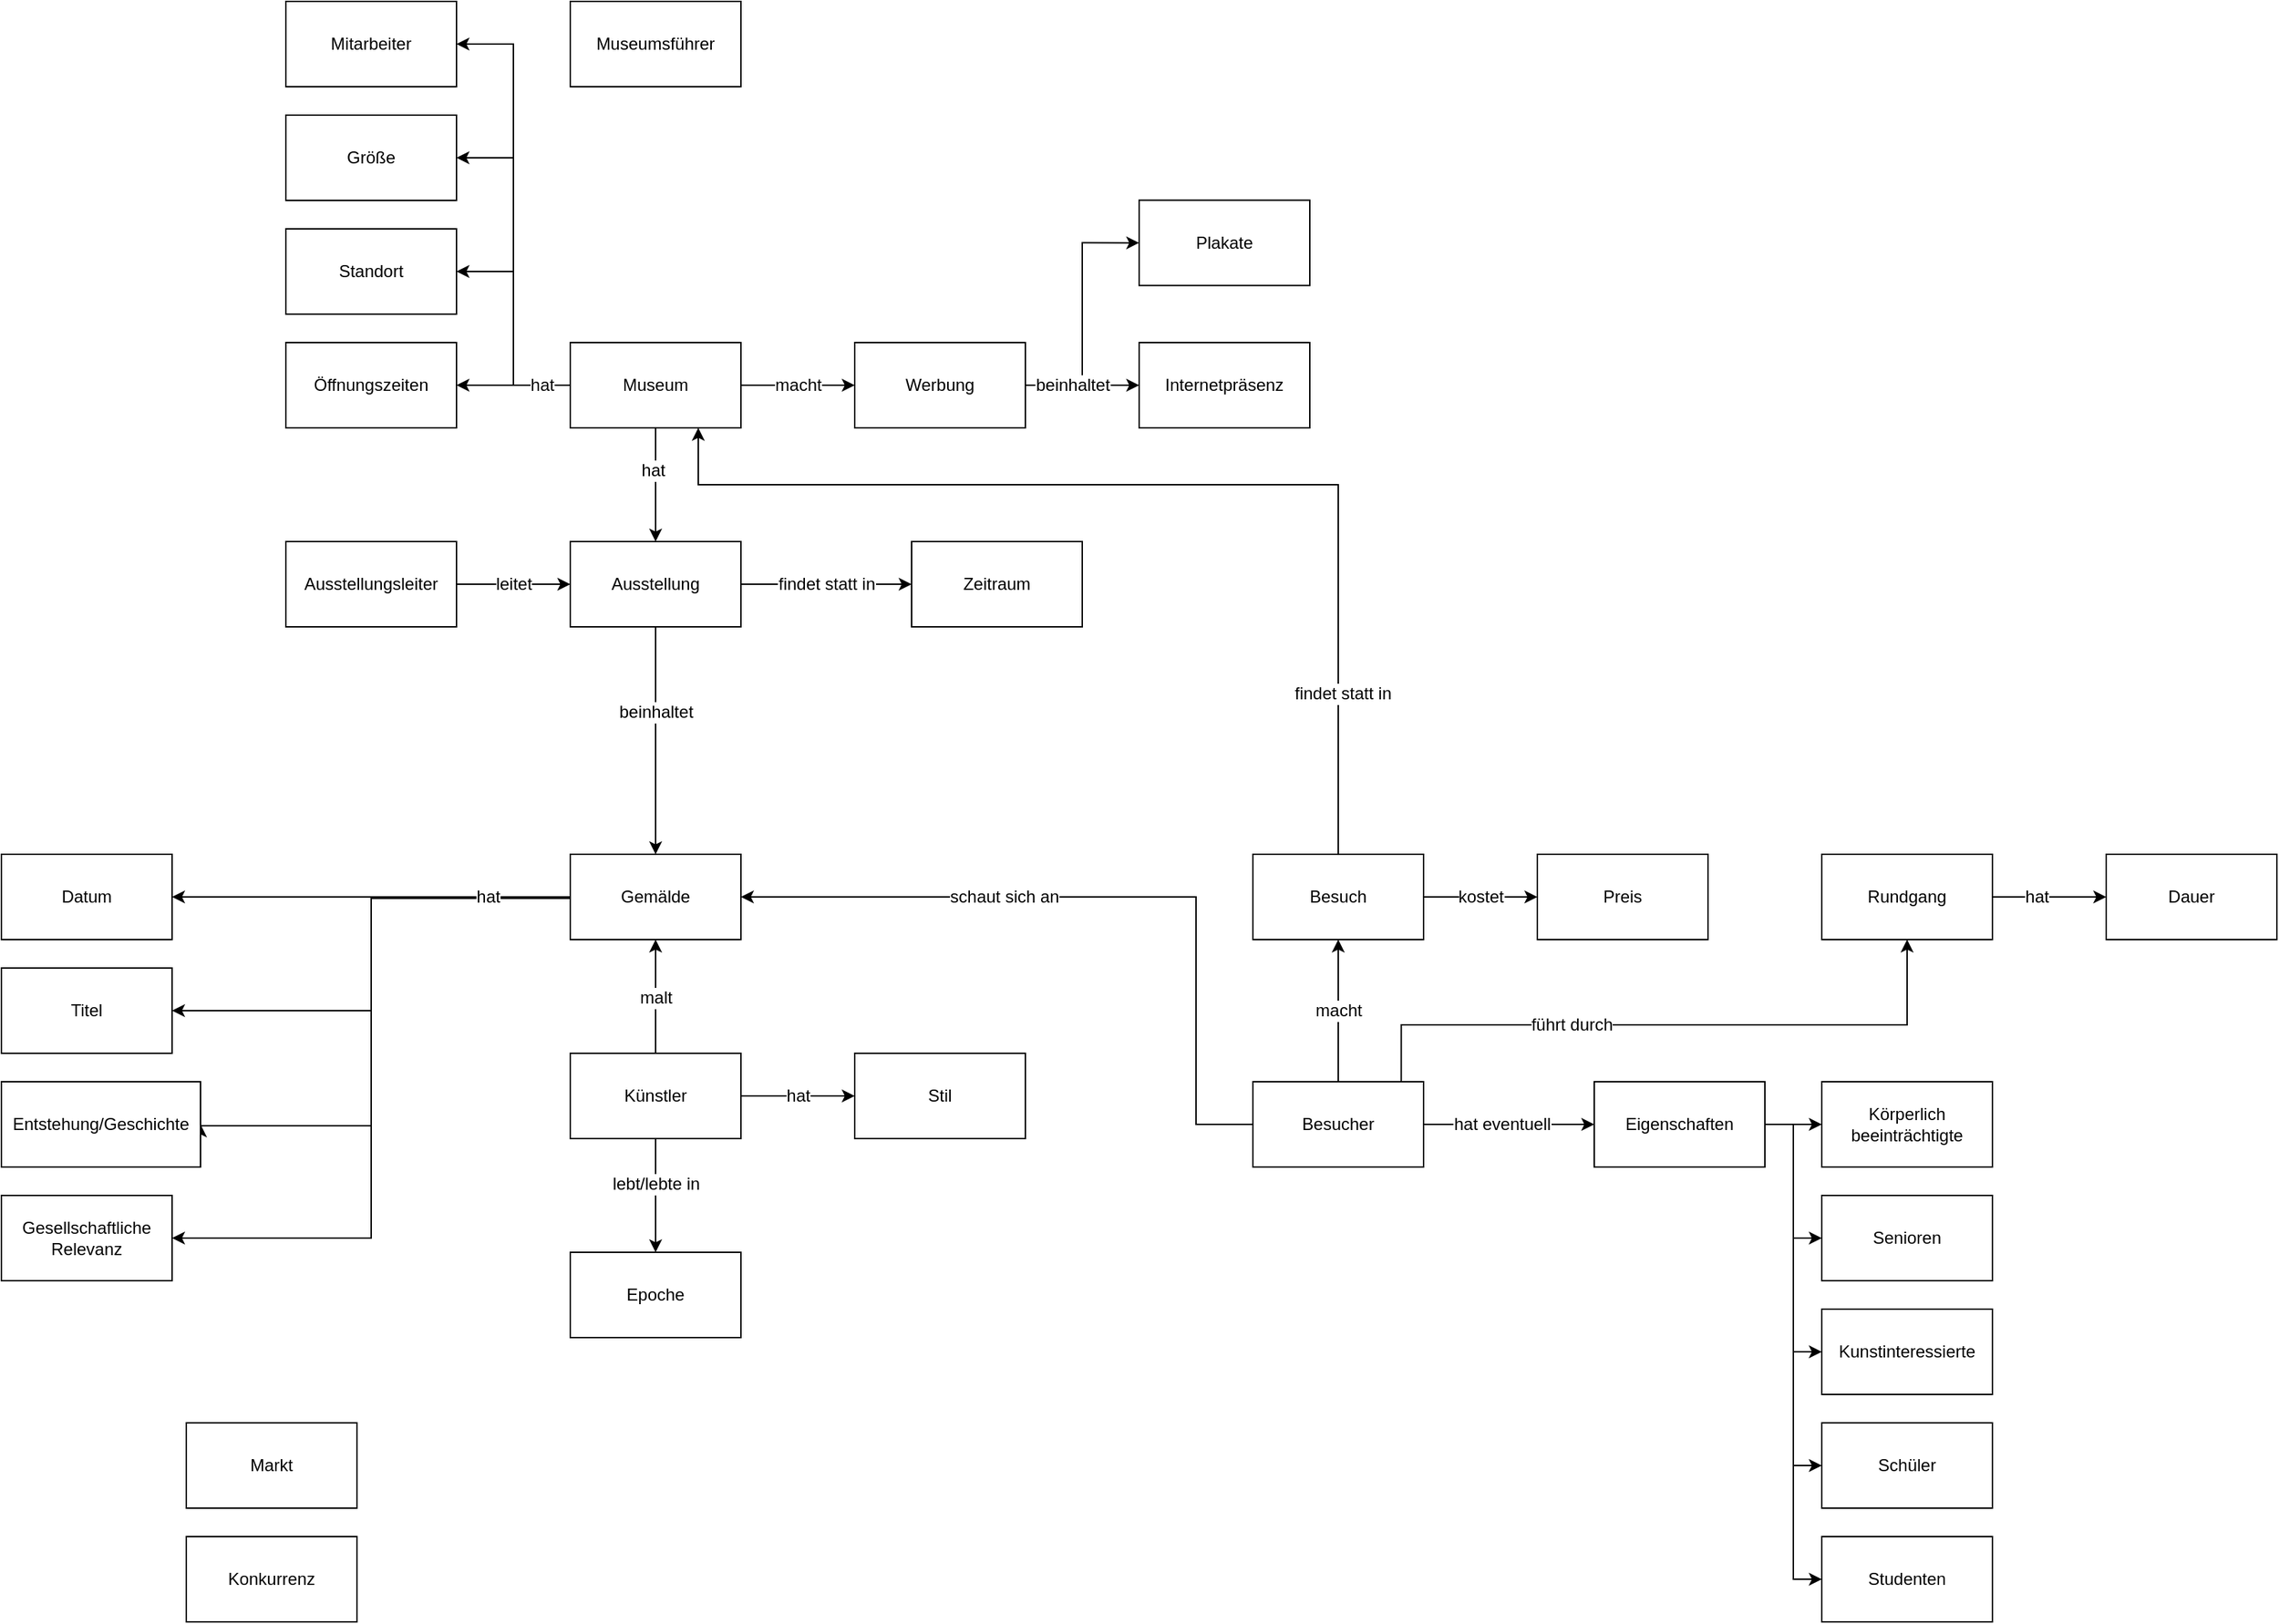 <mxfile version="12.1.3" type="device" pages="1"><diagram id="DTCphP-2Cjq5AH7R6jPA" name="Page-1"><mxGraphModel dx="2557" dy="2091" grid="1" gridSize="10" guides="1" tooltips="1" connect="1" arrows="1" fold="1" page="1" pageScale="1" pageWidth="827" pageHeight="1169" math="0" shadow="0"><root><mxCell id="0"/><mxCell id="1" parent="0"/><mxCell id="EQRcXNLws0SDxbin8r4f-14" style="edgeStyle=orthogonalEdgeStyle;rounded=0;orthogonalLoop=1;jettySize=auto;html=1;entryX=0.5;entryY=0;entryDx=0;entryDy=0;" edge="1" parent="1" source="bRfZF93kQrxR2iBO-XuJ-1" target="bRfZF93kQrxR2iBO-XuJ-35"><mxGeometry relative="1" as="geometry"/></mxCell><mxCell id="EQRcXNLws0SDxbin8r4f-15" value="hat" style="text;html=1;resizable=0;points=[];align=center;verticalAlign=middle;labelBackgroundColor=#ffffff;" vertex="1" connectable="0" parent="EQRcXNLws0SDxbin8r4f-14"><mxGeometry y="-10" relative="1" as="geometry"><mxPoint x="8" y="-10" as="offset"/></mxGeometry></mxCell><mxCell id="EQRcXNLws0SDxbin8r4f-16" style="edgeStyle=orthogonalEdgeStyle;rounded=0;orthogonalLoop=1;jettySize=auto;html=1;entryX=0;entryY=0.5;entryDx=0;entryDy=0;" edge="1" parent="1" source="bRfZF93kQrxR2iBO-XuJ-1" target="bRfZF93kQrxR2iBO-XuJ-28"><mxGeometry relative="1" as="geometry"/></mxCell><mxCell id="EQRcXNLws0SDxbin8r4f-17" value="macht" style="text;html=1;resizable=0;points=[];align=center;verticalAlign=middle;labelBackgroundColor=#ffffff;" vertex="1" connectable="0" parent="EQRcXNLws0SDxbin8r4f-16"><mxGeometry x="-0.234" y="-1" relative="1" as="geometry"><mxPoint x="9" y="-1" as="offset"/></mxGeometry></mxCell><mxCell id="EQRcXNLws0SDxbin8r4f-29" style="edgeStyle=orthogonalEdgeStyle;rounded=0;orthogonalLoop=1;jettySize=auto;html=1;entryX=1;entryY=0.5;entryDx=0;entryDy=0;" edge="1" parent="1" source="bRfZF93kQrxR2iBO-XuJ-1" target="bRfZF93kQrxR2iBO-XuJ-37"><mxGeometry relative="1" as="geometry"/></mxCell><mxCell id="EQRcXNLws0SDxbin8r4f-30" style="edgeStyle=orthogonalEdgeStyle;rounded=0;orthogonalLoop=1;jettySize=auto;html=1;entryX=1;entryY=0.5;entryDx=0;entryDy=0;" edge="1" parent="1" source="bRfZF93kQrxR2iBO-XuJ-1" target="bRfZF93kQrxR2iBO-XuJ-18"><mxGeometry relative="1" as="geometry"/></mxCell><mxCell id="EQRcXNLws0SDxbin8r4f-31" style="edgeStyle=orthogonalEdgeStyle;rounded=0;orthogonalLoop=1;jettySize=auto;html=1;entryX=1;entryY=0.5;entryDx=0;entryDy=0;" edge="1" parent="1" source="bRfZF93kQrxR2iBO-XuJ-1" target="bRfZF93kQrxR2iBO-XuJ-19"><mxGeometry relative="1" as="geometry"/></mxCell><mxCell id="EQRcXNLws0SDxbin8r4f-34" style="edgeStyle=orthogonalEdgeStyle;rounded=0;orthogonalLoop=1;jettySize=auto;html=1;entryX=1;entryY=0.5;entryDx=0;entryDy=0;" edge="1" parent="1" source="bRfZF93kQrxR2iBO-XuJ-1" target="bRfZF93kQrxR2iBO-XuJ-21"><mxGeometry relative="1" as="geometry"/></mxCell><mxCell id="EQRcXNLws0SDxbin8r4f-36" value="hat" style="text;html=1;resizable=0;points=[];align=center;verticalAlign=middle;labelBackgroundColor=#ffffff;" vertex="1" connectable="0" parent="EQRcXNLws0SDxbin8r4f-34"><mxGeometry x="-0.836" relative="1" as="geometry"><mxPoint x="6" as="offset"/></mxGeometry></mxCell><mxCell id="bRfZF93kQrxR2iBO-XuJ-1" value="Museum" style="rounded=0;whiteSpace=wrap;html=1;" parent="1" vertex="1"><mxGeometry x="160" y="80" width="120" height="60" as="geometry"/></mxCell><mxCell id="EQRcXNLws0SDxbin8r4f-6" style="edgeStyle=orthogonalEdgeStyle;rounded=0;orthogonalLoop=1;jettySize=auto;html=1;" edge="1" parent="1" source="bRfZF93kQrxR2iBO-XuJ-2" target="bRfZF93kQrxR2iBO-XuJ-6"><mxGeometry relative="1" as="geometry"/></mxCell><mxCell id="EQRcXNLws0SDxbin8r4f-7" value="malt" style="text;html=1;resizable=0;points=[];align=center;verticalAlign=middle;labelBackgroundColor=#ffffff;" vertex="1" connectable="0" parent="EQRcXNLws0SDxbin8r4f-6"><mxGeometry x="0.168" y="-1" relative="1" as="geometry"><mxPoint x="-1" y="7" as="offset"/></mxGeometry></mxCell><mxCell id="EQRcXNLws0SDxbin8r4f-8" style="edgeStyle=orthogonalEdgeStyle;rounded=0;orthogonalLoop=1;jettySize=auto;html=1;entryX=0;entryY=0.5;entryDx=0;entryDy=0;" edge="1" parent="1" source="bRfZF93kQrxR2iBO-XuJ-2" target="bRfZF93kQrxR2iBO-XuJ-22"><mxGeometry relative="1" as="geometry"/></mxCell><mxCell id="EQRcXNLws0SDxbin8r4f-9" value="hat" style="text;html=1;resizable=0;points=[];align=center;verticalAlign=middle;labelBackgroundColor=#ffffff;" vertex="1" connectable="0" parent="EQRcXNLws0SDxbin8r4f-8"><mxGeometry x="-0.297" relative="1" as="geometry"><mxPoint x="11.5" as="offset"/></mxGeometry></mxCell><mxCell id="EQRcXNLws0SDxbin8r4f-10" style="edgeStyle=orthogonalEdgeStyle;rounded=0;orthogonalLoop=1;jettySize=auto;html=1;" edge="1" parent="1" source="bRfZF93kQrxR2iBO-XuJ-2" target="bRfZF93kQrxR2iBO-XuJ-12"><mxGeometry relative="1" as="geometry"/></mxCell><mxCell id="EQRcXNLws0SDxbin8r4f-11" value="lebt/lebte in" style="text;html=1;resizable=0;points=[];align=center;verticalAlign=middle;labelBackgroundColor=#ffffff;" vertex="1" connectable="0" parent="EQRcXNLws0SDxbin8r4f-10"><mxGeometry x="-0.215" relative="1" as="geometry"><mxPoint as="offset"/></mxGeometry></mxCell><mxCell id="bRfZF93kQrxR2iBO-XuJ-2" value="Künstler" style="rounded=0;whiteSpace=wrap;html=1;" parent="1" vertex="1"><mxGeometry x="160" y="580" width="120" height="60" as="geometry"/></mxCell><mxCell id="EQRcXNLws0SDxbin8r4f-39" style="edgeStyle=orthogonalEdgeStyle;rounded=0;orthogonalLoop=1;jettySize=auto;html=1;entryX=0;entryY=0.5;entryDx=0;entryDy=0;" edge="1" parent="1" source="bRfZF93kQrxR2iBO-XuJ-3" target="bRfZF93kQrxR2iBO-XuJ-24"><mxGeometry relative="1" as="geometry"/></mxCell><mxCell id="EQRcXNLws0SDxbin8r4f-40" value="kostet" style="text;html=1;resizable=0;points=[];align=center;verticalAlign=middle;labelBackgroundColor=#ffffff;" vertex="1" connectable="0" parent="EQRcXNLws0SDxbin8r4f-39"><mxGeometry x="-0.234" relative="1" as="geometry"><mxPoint x="9" as="offset"/></mxGeometry></mxCell><mxCell id="EQRcXNLws0SDxbin8r4f-54" style="edgeStyle=orthogonalEdgeStyle;rounded=0;orthogonalLoop=1;jettySize=auto;html=1;entryX=0.75;entryY=1;entryDx=0;entryDy=0;" edge="1" parent="1" source="bRfZF93kQrxR2iBO-XuJ-3" target="bRfZF93kQrxR2iBO-XuJ-1"><mxGeometry relative="1" as="geometry"><Array as="points"><mxPoint x="700" y="180"/><mxPoint x="250" y="180"/></Array></mxGeometry></mxCell><mxCell id="EQRcXNLws0SDxbin8r4f-55" value="findet statt in" style="text;html=1;resizable=0;points=[];align=center;verticalAlign=middle;labelBackgroundColor=#ffffff;" vertex="1" connectable="0" parent="EQRcXNLws0SDxbin8r4f-54"><mxGeometry x="-0.698" y="-3" relative="1" as="geometry"><mxPoint as="offset"/></mxGeometry></mxCell><mxCell id="bRfZF93kQrxR2iBO-XuJ-3" value="Besuch" style="rounded=0;whiteSpace=wrap;html=1;" parent="1" vertex="1"><mxGeometry x="640" y="440" width="120" height="60" as="geometry"/></mxCell><mxCell id="EQRcXNLws0SDxbin8r4f-41" style="edgeStyle=orthogonalEdgeStyle;rounded=0;orthogonalLoop=1;jettySize=auto;html=1;" edge="1" parent="1" source="bRfZF93kQrxR2iBO-XuJ-4" target="bRfZF93kQrxR2iBO-XuJ-3"><mxGeometry relative="1" as="geometry"/></mxCell><mxCell id="EQRcXNLws0SDxbin8r4f-42" value="macht" style="text;html=1;resizable=0;points=[];align=center;verticalAlign=middle;labelBackgroundColor=#ffffff;" vertex="1" connectable="0" parent="EQRcXNLws0SDxbin8r4f-41"><mxGeometry x="0.217" y="-1" relative="1" as="geometry"><mxPoint x="-1" y="11" as="offset"/></mxGeometry></mxCell><mxCell id="EQRcXNLws0SDxbin8r4f-45" style="edgeStyle=orthogonalEdgeStyle;rounded=0;orthogonalLoop=1;jettySize=auto;html=1;entryX=0;entryY=0.5;entryDx=0;entryDy=0;" edge="1" parent="1" source="bRfZF93kQrxR2iBO-XuJ-4" target="EQRcXNLws0SDxbin8r4f-44"><mxGeometry relative="1" as="geometry"/></mxCell><mxCell id="EQRcXNLws0SDxbin8r4f-46" value="hat eventuell" style="text;html=1;resizable=0;points=[];align=center;verticalAlign=middle;labelBackgroundColor=#ffffff;" vertex="1" connectable="0" parent="EQRcXNLws0SDxbin8r4f-45"><mxGeometry x="-0.234" y="-1" relative="1" as="geometry"><mxPoint x="9" y="-1" as="offset"/></mxGeometry></mxCell><mxCell id="EQRcXNLws0SDxbin8r4f-56" style="edgeStyle=orthogonalEdgeStyle;rounded=0;orthogonalLoop=1;jettySize=auto;html=1;entryX=1;entryY=0.5;entryDx=0;entryDy=0;exitX=0;exitY=0.5;exitDx=0;exitDy=0;" edge="1" parent="1" source="bRfZF93kQrxR2iBO-XuJ-4" target="bRfZF93kQrxR2iBO-XuJ-6"><mxGeometry relative="1" as="geometry"><Array as="points"><mxPoint x="600" y="630"/><mxPoint x="600" y="470"/></Array></mxGeometry></mxCell><mxCell id="EQRcXNLws0SDxbin8r4f-57" value="schaut sich an" style="text;html=1;resizable=0;points=[];align=center;verticalAlign=middle;labelBackgroundColor=#ffffff;" vertex="1" connectable="0" parent="EQRcXNLws0SDxbin8r4f-56"><mxGeometry x="0.291" relative="1" as="geometry"><mxPoint as="offset"/></mxGeometry></mxCell><mxCell id="EQRcXNLws0SDxbin8r4f-58" style="edgeStyle=orthogonalEdgeStyle;rounded=0;orthogonalLoop=1;jettySize=auto;html=1;entryX=0.5;entryY=1;entryDx=0;entryDy=0;exitX=0.869;exitY=0.017;exitDx=0;exitDy=0;exitPerimeter=0;" edge="1" parent="1" source="bRfZF93kQrxR2iBO-XuJ-4" target="bRfZF93kQrxR2iBO-XuJ-5"><mxGeometry relative="1" as="geometry"><Array as="points"><mxPoint x="744" y="560"/><mxPoint x="1100" y="560"/></Array></mxGeometry></mxCell><mxCell id="EQRcXNLws0SDxbin8r4f-59" value="führt durch" style="text;html=1;resizable=0;points=[];align=center;verticalAlign=middle;labelBackgroundColor=#ffffff;" vertex="1" connectable="0" parent="EQRcXNLws0SDxbin8r4f-58"><mxGeometry x="-0.3" relative="1" as="geometry"><mxPoint as="offset"/></mxGeometry></mxCell><mxCell id="bRfZF93kQrxR2iBO-XuJ-4" value="Besucher" style="rounded=0;whiteSpace=wrap;html=1;" parent="1" vertex="1"><mxGeometry x="640" y="600" width="120" height="60" as="geometry"/></mxCell><mxCell id="EQRcXNLws0SDxbin8r4f-37" style="edgeStyle=orthogonalEdgeStyle;rounded=0;orthogonalLoop=1;jettySize=auto;html=1;entryX=0;entryY=0.5;entryDx=0;entryDy=0;" edge="1" parent="1" source="bRfZF93kQrxR2iBO-XuJ-5" target="bRfZF93kQrxR2iBO-XuJ-25"><mxGeometry relative="1" as="geometry"/></mxCell><mxCell id="EQRcXNLws0SDxbin8r4f-38" value="hat" style="text;html=1;resizable=0;points=[];align=center;verticalAlign=middle;labelBackgroundColor=#ffffff;" vertex="1" connectable="0" parent="EQRcXNLws0SDxbin8r4f-37"><mxGeometry x="-0.234" relative="1" as="geometry"><mxPoint as="offset"/></mxGeometry></mxCell><mxCell id="bRfZF93kQrxR2iBO-XuJ-5" value="Rundgang" style="rounded=0;whiteSpace=wrap;html=1;" parent="1" vertex="1"><mxGeometry x="1040" y="440" width="120" height="60" as="geometry"/></mxCell><mxCell id="EQRcXNLws0SDxbin8r4f-1" style="edgeStyle=orthogonalEdgeStyle;rounded=0;orthogonalLoop=1;jettySize=auto;html=1;" edge="1" parent="1" source="bRfZF93kQrxR2iBO-XuJ-6" target="bRfZF93kQrxR2iBO-XuJ-8"><mxGeometry relative="1" as="geometry"/></mxCell><mxCell id="EQRcXNLws0SDxbin8r4f-2" style="edgeStyle=orthogonalEdgeStyle;rounded=0;orthogonalLoop=1;jettySize=auto;html=1;entryX=1;entryY=0.5;entryDx=0;entryDy=0;" edge="1" parent="1" source="bRfZF93kQrxR2iBO-XuJ-6" target="bRfZF93kQrxR2iBO-XuJ-9"><mxGeometry relative="1" as="geometry"/></mxCell><mxCell id="EQRcXNLws0SDxbin8r4f-3" style="edgeStyle=orthogonalEdgeStyle;rounded=0;orthogonalLoop=1;jettySize=auto;html=1;entryX=1;entryY=0.5;entryDx=0;entryDy=0;" edge="1" parent="1" source="bRfZF93kQrxR2iBO-XuJ-6" target="bRfZF93kQrxR2iBO-XuJ-10"><mxGeometry relative="1" as="geometry"><Array as="points"><mxPoint x="20" y="471"/><mxPoint x="20" y="631"/></Array></mxGeometry></mxCell><mxCell id="EQRcXNLws0SDxbin8r4f-4" style="edgeStyle=orthogonalEdgeStyle;rounded=0;orthogonalLoop=1;jettySize=auto;html=1;entryX=1;entryY=0.5;entryDx=0;entryDy=0;" edge="1" parent="1" source="bRfZF93kQrxR2iBO-XuJ-6" target="bRfZF93kQrxR2iBO-XuJ-17"><mxGeometry relative="1" as="geometry"/></mxCell><mxCell id="EQRcXNLws0SDxbin8r4f-5" value="hat" style="text;html=1;resizable=0;points=[];align=center;verticalAlign=middle;labelBackgroundColor=#ffffff;" vertex="1" connectable="0" parent="EQRcXNLws0SDxbin8r4f-4"><mxGeometry x="-0.775" relative="1" as="geometry"><mxPoint as="offset"/></mxGeometry></mxCell><mxCell id="bRfZF93kQrxR2iBO-XuJ-6" value="Gemälde" style="rounded=0;whiteSpace=wrap;html=1;" parent="1" vertex="1"><mxGeometry x="160" y="440" width="120" height="60" as="geometry"/></mxCell><mxCell id="bRfZF93kQrxR2iBO-XuJ-8" value="Datum" style="rounded=0;whiteSpace=wrap;html=1;" parent="1" vertex="1"><mxGeometry x="-240" y="440" width="120" height="60" as="geometry"/></mxCell><mxCell id="bRfZF93kQrxR2iBO-XuJ-9" value="Titel" style="rounded=0;whiteSpace=wrap;html=1;" parent="1" vertex="1"><mxGeometry x="-240" y="520" width="120" height="60" as="geometry"/></mxCell><mxCell id="bRfZF93kQrxR2iBO-XuJ-10" value="Entstehung/Geschichte" style="rounded=0;whiteSpace=wrap;html=1;" parent="1" vertex="1"><mxGeometry x="-240" y="600" width="140" height="60" as="geometry"/></mxCell><mxCell id="bRfZF93kQrxR2iBO-XuJ-12" value="Epoche" style="rounded=0;whiteSpace=wrap;html=1;" parent="1" vertex="1"><mxGeometry x="160" y="720" width="120" height="60" as="geometry"/></mxCell><mxCell id="bRfZF93kQrxR2iBO-XuJ-13" value="Kunstinteressierte" style="rounded=0;whiteSpace=wrap;html=1;" parent="1" vertex="1"><mxGeometry x="1040" y="760" width="120" height="60" as="geometry"/></mxCell><mxCell id="bRfZF93kQrxR2iBO-XuJ-14" value="Schüler" style="rounded=0;whiteSpace=wrap;html=1;" parent="1" vertex="1"><mxGeometry x="1040" y="840" width="120" height="60" as="geometry"/></mxCell><mxCell id="bRfZF93kQrxR2iBO-XuJ-15" value="Senioren" style="rounded=0;whiteSpace=wrap;html=1;" parent="1" vertex="1"><mxGeometry x="1040" y="680" width="120" height="60" as="geometry"/></mxCell><mxCell id="bRfZF93kQrxR2iBO-XuJ-16" value="Körperlich beeinträchtigte" style="rounded=0;whiteSpace=wrap;html=1;" parent="1" vertex="1"><mxGeometry x="1040" y="600" width="120" height="60" as="geometry"/></mxCell><mxCell id="bRfZF93kQrxR2iBO-XuJ-17" value="Gesellschaftliche Relevanz" style="rounded=0;whiteSpace=wrap;html=1;" parent="1" vertex="1"><mxGeometry x="-240" y="680" width="120" height="60" as="geometry"/></mxCell><mxCell id="bRfZF93kQrxR2iBO-XuJ-18" value="Standort" style="rounded=0;whiteSpace=wrap;html=1;" parent="1" vertex="1"><mxGeometry x="-40" width="120" height="60" as="geometry"/></mxCell><mxCell id="bRfZF93kQrxR2iBO-XuJ-19" value="Größe" style="rounded=0;whiteSpace=wrap;html=1;" parent="1" vertex="1"><mxGeometry x="-40" y="-80" width="120" height="60" as="geometry"/></mxCell><mxCell id="bRfZF93kQrxR2iBO-XuJ-20" value="Museumsführer" style="rounded=0;whiteSpace=wrap;html=1;" parent="1" vertex="1"><mxGeometry x="160" y="-160" width="120" height="60" as="geometry"/></mxCell><mxCell id="bRfZF93kQrxR2iBO-XuJ-21" value="Mitarbeiter" style="rounded=0;whiteSpace=wrap;html=1;" parent="1" vertex="1"><mxGeometry x="-40" y="-160" width="120" height="60" as="geometry"/></mxCell><mxCell id="bRfZF93kQrxR2iBO-XuJ-22" value="Stil" style="rounded=0;whiteSpace=wrap;html=1;" parent="1" vertex="1"><mxGeometry x="360" y="580" width="120" height="60" as="geometry"/></mxCell><mxCell id="bRfZF93kQrxR2iBO-XuJ-23" value="Studenten" style="rounded=0;whiteSpace=wrap;html=1;" parent="1" vertex="1"><mxGeometry x="1040" y="920" width="120" height="60" as="geometry"/></mxCell><mxCell id="bRfZF93kQrxR2iBO-XuJ-24" value="Preis" style="rounded=0;whiteSpace=wrap;html=1;" parent="1" vertex="1"><mxGeometry x="840" y="440" width="120" height="60" as="geometry"/></mxCell><mxCell id="bRfZF93kQrxR2iBO-XuJ-25" value="Dauer" style="rounded=0;whiteSpace=wrap;html=1;" parent="1" vertex="1"><mxGeometry x="1240" y="440" width="120" height="60" as="geometry"/></mxCell><mxCell id="EQRcXNLws0SDxbin8r4f-27" style="edgeStyle=orthogonalEdgeStyle;rounded=0;orthogonalLoop=1;jettySize=auto;html=1;entryX=0;entryY=0.5;entryDx=0;entryDy=0;" edge="1" parent="1" source="bRfZF93kQrxR2iBO-XuJ-27" target="bRfZF93kQrxR2iBO-XuJ-35"><mxGeometry relative="1" as="geometry"/></mxCell><mxCell id="EQRcXNLws0SDxbin8r4f-28" value="leitet" style="text;html=1;resizable=0;points=[];align=center;verticalAlign=middle;labelBackgroundColor=#ffffff;" vertex="1" connectable="0" parent="EQRcXNLws0SDxbin8r4f-27"><mxGeometry x="-0.28" y="1" relative="1" as="geometry"><mxPoint x="11" y="1" as="offset"/></mxGeometry></mxCell><mxCell id="bRfZF93kQrxR2iBO-XuJ-27" value="Ausstellungsleiter" style="rounded=0;whiteSpace=wrap;html=1;" parent="1" vertex="1"><mxGeometry x="-40" y="220" width="120" height="60" as="geometry"/></mxCell><mxCell id="EQRcXNLws0SDxbin8r4f-19" style="edgeStyle=orthogonalEdgeStyle;rounded=0;orthogonalLoop=1;jettySize=auto;html=1;entryX=0;entryY=0.5;entryDx=0;entryDy=0;" edge="1" parent="1" source="bRfZF93kQrxR2iBO-XuJ-28" target="bRfZF93kQrxR2iBO-XuJ-29"><mxGeometry relative="1" as="geometry"/></mxCell><mxCell id="EQRcXNLws0SDxbin8r4f-22" style="edgeStyle=orthogonalEdgeStyle;rounded=0;orthogonalLoop=1;jettySize=auto;html=1;entryX=0;entryY=0.5;entryDx=0;entryDy=0;" edge="1" parent="1" source="bRfZF93kQrxR2iBO-XuJ-28" target="EQRcXNLws0SDxbin8r4f-21"><mxGeometry relative="1" as="geometry"/></mxCell><mxCell id="EQRcXNLws0SDxbin8r4f-23" value="beinhaltet" style="text;html=1;resizable=0;points=[];align=center;verticalAlign=middle;labelBackgroundColor=#ffffff;" vertex="1" connectable="0" parent="EQRcXNLws0SDxbin8r4f-22"><mxGeometry x="-0.841" y="-1" relative="1" as="geometry"><mxPoint x="18.5" y="-1" as="offset"/></mxGeometry></mxCell><mxCell id="bRfZF93kQrxR2iBO-XuJ-28" value="Werbung" style="rounded=0;whiteSpace=wrap;html=1;" parent="1" vertex="1"><mxGeometry x="360" y="80" width="120" height="60" as="geometry"/></mxCell><mxCell id="bRfZF93kQrxR2iBO-XuJ-29" value="Internetpräsenz" style="rounded=0;whiteSpace=wrap;html=1;" parent="1" vertex="1"><mxGeometry x="560" y="80" width="120" height="60" as="geometry"/></mxCell><mxCell id="bRfZF93kQrxR2iBO-XuJ-31" value="Markt" style="rounded=0;whiteSpace=wrap;html=1;" parent="1" vertex="1"><mxGeometry x="-110" y="840" width="120" height="60" as="geometry"/></mxCell><mxCell id="bRfZF93kQrxR2iBO-XuJ-32" value="Konkurrenz" style="rounded=0;whiteSpace=wrap;html=1;" parent="1" vertex="1"><mxGeometry x="-110" y="920" width="120" height="60" as="geometry"/></mxCell><mxCell id="EQRcXNLws0SDxbin8r4f-12" style="edgeStyle=orthogonalEdgeStyle;rounded=0;orthogonalLoop=1;jettySize=auto;html=1;entryX=0;entryY=0.5;entryDx=0;entryDy=0;" edge="1" parent="1" source="bRfZF93kQrxR2iBO-XuJ-35" target="bRfZF93kQrxR2iBO-XuJ-36"><mxGeometry relative="1" as="geometry"/></mxCell><mxCell id="EQRcXNLws0SDxbin8r4f-13" value="findet statt in" style="text;html=1;resizable=0;points=[];align=center;verticalAlign=middle;labelBackgroundColor=#ffffff;" vertex="1" connectable="0" parent="EQRcXNLws0SDxbin8r4f-12"><mxGeometry x="-0.24" relative="1" as="geometry"><mxPoint x="14" as="offset"/></mxGeometry></mxCell><mxCell id="EQRcXNLws0SDxbin8r4f-52" style="edgeStyle=orthogonalEdgeStyle;rounded=0;orthogonalLoop=1;jettySize=auto;html=1;" edge="1" parent="1" source="bRfZF93kQrxR2iBO-XuJ-35" target="bRfZF93kQrxR2iBO-XuJ-6"><mxGeometry relative="1" as="geometry"/></mxCell><mxCell id="EQRcXNLws0SDxbin8r4f-53" value="beinhaltet" style="text;html=1;resizable=0;points=[];align=center;verticalAlign=middle;labelBackgroundColor=#ffffff;" vertex="1" connectable="0" parent="EQRcXNLws0SDxbin8r4f-52"><mxGeometry x="-0.25" relative="1" as="geometry"><mxPoint as="offset"/></mxGeometry></mxCell><mxCell id="bRfZF93kQrxR2iBO-XuJ-35" value="Ausstellung" style="rounded=0;whiteSpace=wrap;html=1;" parent="1" vertex="1"><mxGeometry x="160" y="220" width="120" height="60" as="geometry"/></mxCell><mxCell id="bRfZF93kQrxR2iBO-XuJ-36" value="Zeitraum" style="rounded=0;whiteSpace=wrap;html=1;" parent="1" vertex="1"><mxGeometry x="400" y="220" width="120" height="60" as="geometry"/></mxCell><mxCell id="bRfZF93kQrxR2iBO-XuJ-37" value="Öffnungszeiten" style="rounded=0;whiteSpace=wrap;html=1;" parent="1" vertex="1"><mxGeometry x="-40" y="80" width="120" height="60" as="geometry"/></mxCell><mxCell id="EQRcXNLws0SDxbin8r4f-21" value="Plakate" style="rounded=0;whiteSpace=wrap;html=1;" vertex="1" parent="1"><mxGeometry x="560" y="-20.167" width="120" height="60" as="geometry"/></mxCell><mxCell id="EQRcXNLws0SDxbin8r4f-47" style="edgeStyle=orthogonalEdgeStyle;rounded=0;orthogonalLoop=1;jettySize=auto;html=1;entryX=0;entryY=0.5;entryDx=0;entryDy=0;" edge="1" parent="1" source="EQRcXNLws0SDxbin8r4f-44" target="bRfZF93kQrxR2iBO-XuJ-16"><mxGeometry relative="1" as="geometry"/></mxCell><mxCell id="EQRcXNLws0SDxbin8r4f-48" style="edgeStyle=orthogonalEdgeStyle;rounded=0;orthogonalLoop=1;jettySize=auto;html=1;entryX=0;entryY=0.5;entryDx=0;entryDy=0;" edge="1" parent="1" source="EQRcXNLws0SDxbin8r4f-44" target="bRfZF93kQrxR2iBO-XuJ-15"><mxGeometry relative="1" as="geometry"/></mxCell><mxCell id="EQRcXNLws0SDxbin8r4f-49" style="edgeStyle=orthogonalEdgeStyle;rounded=0;orthogonalLoop=1;jettySize=auto;html=1;entryX=0;entryY=0.5;entryDx=0;entryDy=0;" edge="1" parent="1" source="EQRcXNLws0SDxbin8r4f-44" target="bRfZF93kQrxR2iBO-XuJ-13"><mxGeometry relative="1" as="geometry"/></mxCell><mxCell id="EQRcXNLws0SDxbin8r4f-50" style="edgeStyle=orthogonalEdgeStyle;rounded=0;orthogonalLoop=1;jettySize=auto;html=1;entryX=0;entryY=0.5;entryDx=0;entryDy=0;" edge="1" parent="1" source="EQRcXNLws0SDxbin8r4f-44" target="bRfZF93kQrxR2iBO-XuJ-14"><mxGeometry relative="1" as="geometry"/></mxCell><mxCell id="EQRcXNLws0SDxbin8r4f-51" style="edgeStyle=orthogonalEdgeStyle;rounded=0;orthogonalLoop=1;jettySize=auto;html=1;entryX=0;entryY=0.5;entryDx=0;entryDy=0;" edge="1" parent="1" source="EQRcXNLws0SDxbin8r4f-44" target="bRfZF93kQrxR2iBO-XuJ-23"><mxGeometry relative="1" as="geometry"/></mxCell><mxCell id="EQRcXNLws0SDxbin8r4f-44" value="Eigenschaften" style="rounded=0;whiteSpace=wrap;html=1;" vertex="1" parent="1"><mxGeometry x="880" y="600" width="120" height="60" as="geometry"/></mxCell></root></mxGraphModel></diagram></mxfile>